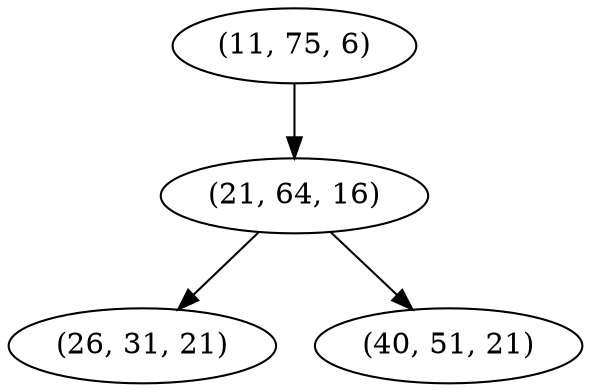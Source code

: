 digraph tree {
    "(11, 75, 6)";
    "(21, 64, 16)";
    "(26, 31, 21)";
    "(40, 51, 21)";
    "(11, 75, 6)" -> "(21, 64, 16)";
    "(21, 64, 16)" -> "(26, 31, 21)";
    "(21, 64, 16)" -> "(40, 51, 21)";
}
